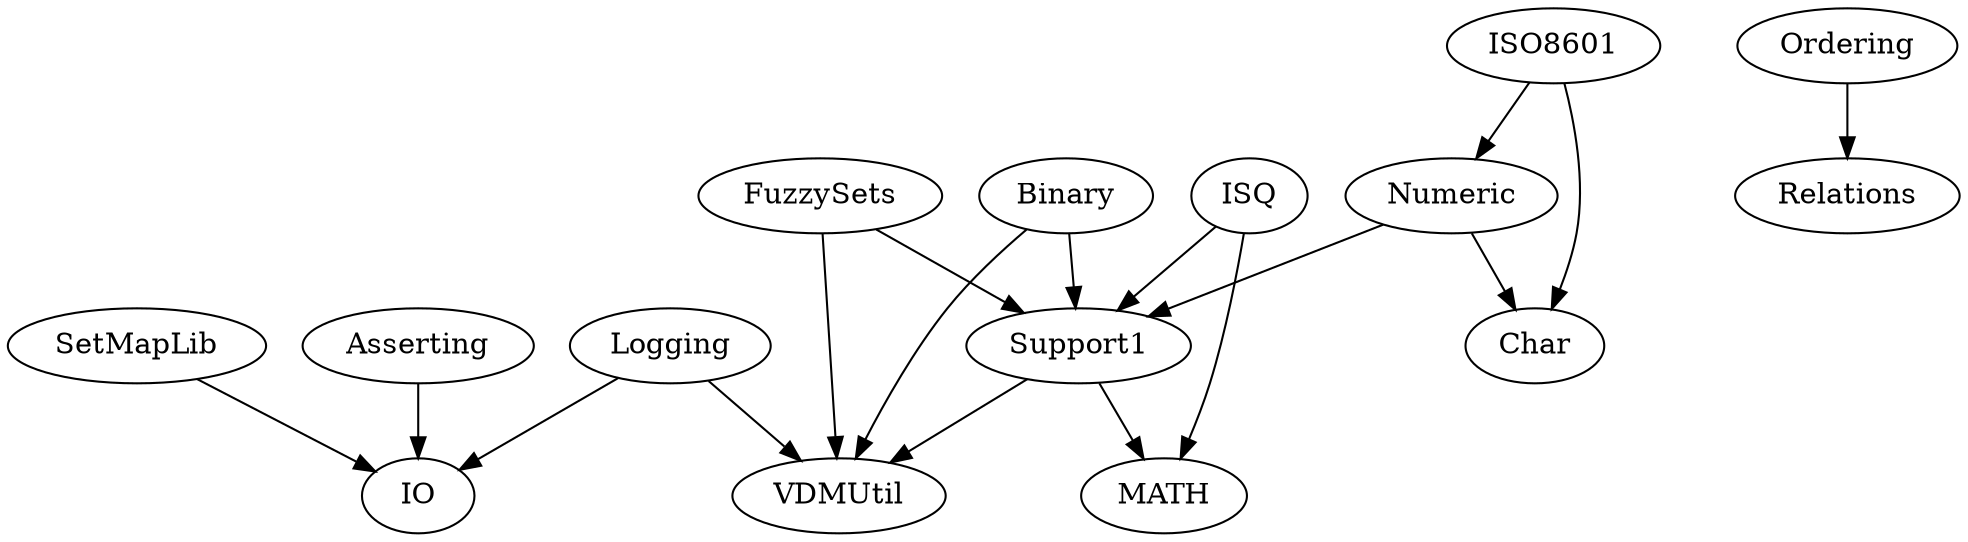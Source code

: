 digraph G {
	Logging -> IO;
	Logging -> VDMUtil;
	SetMapLib -> IO;
	ISQ -> Support1;
	ISQ -> MATH;
	FuzzySets -> Support1;
	FuzzySets -> VDMUtil;
	Numeric -> Support1;
	Numeric -> Char;
	Support1 -> VDMUtil;
	Support1 -> MATH;
	Asserting -> IO;
	ISO8601 -> Numeric;
	ISO8601 -> Char;
	Ordering -> Relations;
	Binary -> Support1;
	Binary -> VDMUtil;
}
